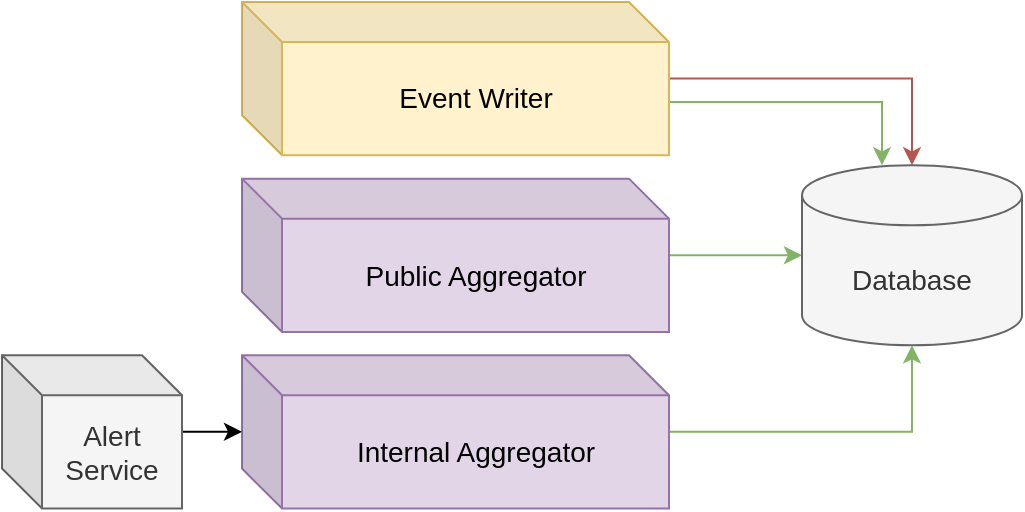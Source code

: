 <mxfile version="17.4.6" type="device"><diagram id="v2DhXVulkORP4EkOkUrC" name="Page-1"><mxGraphModel dx="599" dy="737" grid="1" gridSize="10" guides="1" tooltips="1" connect="1" arrows="1" fold="1" page="1" pageScale="1" pageWidth="827" pageHeight="1169" math="0" shadow="0"><root><mxCell id="0"/><mxCell id="1" parent="0"/><mxCell id="mFpDIa4dQo5Fvxpf-0ax-6" style="edgeStyle=orthogonalEdgeStyle;rounded=0;orthogonalLoop=1;jettySize=auto;html=1;fontSize=14;fillColor=#d5e8d4;strokeColor=#82b366;" edge="1" parent="1" source="mFpDIa4dQo5Fvxpf-0ax-1" target="w81_u76LDr4EnulvmKPi-106"><mxGeometry relative="1" as="geometry"><Array as="points"><mxPoint x="1320" y="90"/></Array></mxGeometry></mxCell><mxCell id="mFpDIa4dQo5Fvxpf-0ax-11" style="edgeStyle=orthogonalEdgeStyle;rounded=0;orthogonalLoop=1;jettySize=auto;html=1;fontSize=14;fillColor=#f8cecc;strokeColor=#b85450;" edge="1" parent="1" source="mFpDIa4dQo5Fvxpf-0ax-1" target="w81_u76LDr4EnulvmKPi-106"><mxGeometry relative="1" as="geometry"><Array as="points"><mxPoint x="1335" y="78"/></Array></mxGeometry></mxCell><mxCell id="mFpDIa4dQo5Fvxpf-0ax-1" value="&lt;font style=&quot;font-size: 14px&quot;&gt;Event Writer&lt;/font&gt;" style="shape=cube;whiteSpace=wrap;html=1;boundedLbl=1;backgroundOutline=1;darkOpacity=0.05;darkOpacity2=0.1;fillColor=#fff2cc;strokeColor=#d6b656;" vertex="1" parent="1"><mxGeometry x="1000" y="40" width="213.5" height="76.64" as="geometry"/></mxCell><mxCell id="mFpDIa4dQo5Fvxpf-0ax-8" style="edgeStyle=orthogonalEdgeStyle;rounded=0;orthogonalLoop=1;jettySize=auto;html=1;fontSize=14;fillColor=#d5e8d4;strokeColor=#82b366;" edge="1" parent="1" source="mFpDIa4dQo5Fvxpf-0ax-4" target="w81_u76LDr4EnulvmKPi-106"><mxGeometry relative="1" as="geometry"/></mxCell><mxCell id="mFpDIa4dQo5Fvxpf-0ax-4" value="&lt;span style=&quot;font-size: 14px&quot;&gt;Public Aggregator&lt;/span&gt;" style="shape=cube;whiteSpace=wrap;html=1;boundedLbl=1;backgroundOutline=1;darkOpacity=0.05;darkOpacity2=0.1;fillColor=#e1d5e7;strokeColor=#9673a6;" vertex="1" parent="1"><mxGeometry x="1000" y="128.32" width="213.5" height="76.64" as="geometry"/></mxCell><mxCell id="w81_u76LDr4EnulvmKPi-106" value="Database" style="shape=cylinder3;whiteSpace=wrap;html=1;boundedLbl=1;backgroundOutline=1;size=15;fontSize=14;fillColor=#f5f5f5;fontColor=#333333;strokeColor=#666666;" parent="1" vertex="1"><mxGeometry x="1280" y="121.64" width="110" height="90" as="geometry"/></mxCell><mxCell id="mFpDIa4dQo5Fvxpf-0ax-7" style="edgeStyle=orthogonalEdgeStyle;rounded=0;orthogonalLoop=1;jettySize=auto;html=1;fontSize=14;fillColor=#d5e8d4;strokeColor=#82b366;" edge="1" parent="1" source="mFpDIa4dQo5Fvxpf-0ax-5" target="w81_u76LDr4EnulvmKPi-106"><mxGeometry relative="1" as="geometry"/></mxCell><mxCell id="mFpDIa4dQo5Fvxpf-0ax-5" value="&lt;span style=&quot;font-size: 14px&quot;&gt;Internal Aggregator&lt;/span&gt;" style="shape=cube;whiteSpace=wrap;html=1;boundedLbl=1;backgroundOutline=1;darkOpacity=0.05;darkOpacity2=0.1;fillColor=#e1d5e7;strokeColor=#9673a6;" vertex="1" parent="1"><mxGeometry x="1000" y="216.64" width="213.5" height="76.64" as="geometry"/></mxCell><mxCell id="mFpDIa4dQo5Fvxpf-0ax-10" style="edgeStyle=orthogonalEdgeStyle;rounded=0;orthogonalLoop=1;jettySize=auto;html=1;fontSize=14;" edge="1" parent="1" source="mFpDIa4dQo5Fvxpf-0ax-9" target="mFpDIa4dQo5Fvxpf-0ax-5"><mxGeometry relative="1" as="geometry"/></mxCell><mxCell id="mFpDIa4dQo5Fvxpf-0ax-9" value="&lt;span style=&quot;font-size: 14px&quot;&gt;Alert Service&lt;/span&gt;" style="shape=cube;whiteSpace=wrap;html=1;boundedLbl=1;backgroundOutline=1;darkOpacity=0.05;darkOpacity2=0.1;fillColor=#f5f5f5;fontColor=#333333;strokeColor=#666666;" vertex="1" parent="1"><mxGeometry x="880" y="216.64" width="90" height="76.64" as="geometry"/></mxCell></root></mxGraphModel></diagram></mxfile>